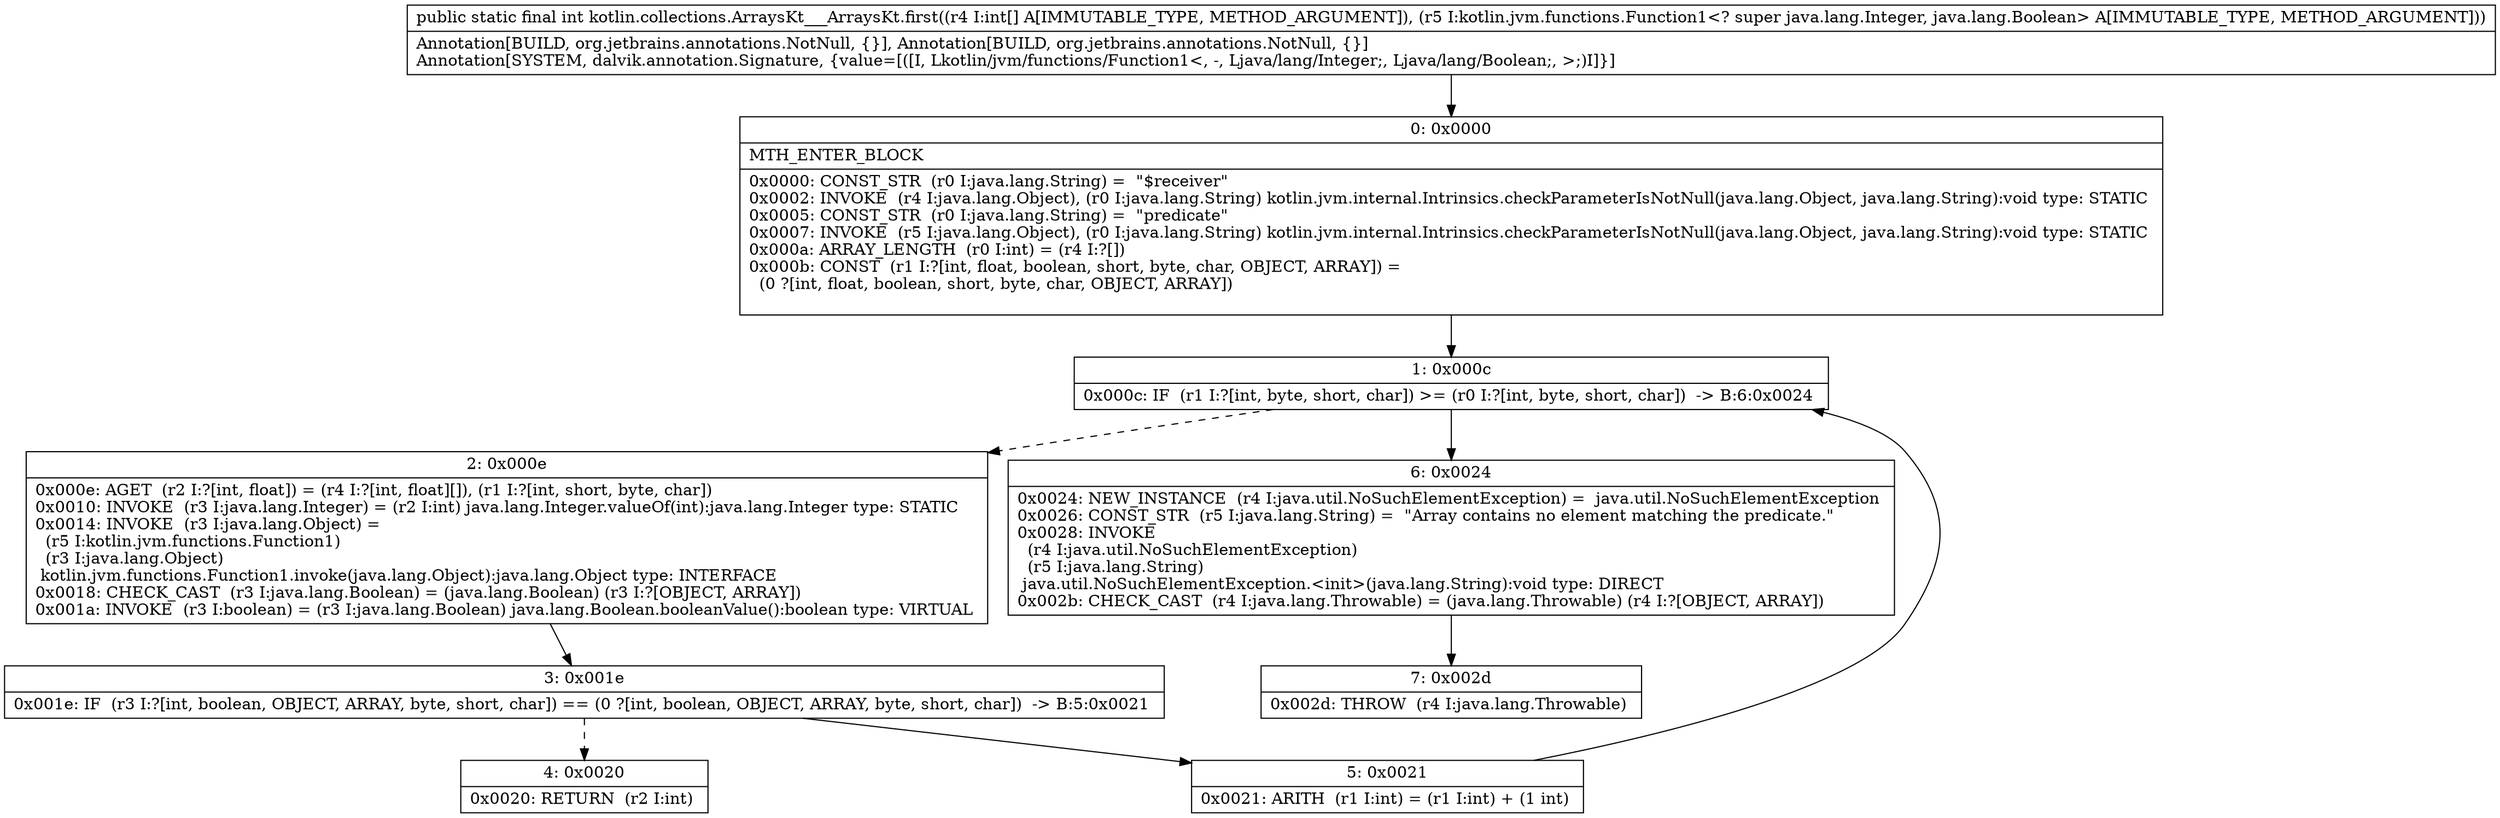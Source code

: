 digraph "CFG forkotlin.collections.ArraysKt___ArraysKt.first([ILkotlin\/jvm\/functions\/Function1;)I" {
Node_0 [shape=record,label="{0\:\ 0x0000|MTH_ENTER_BLOCK\l|0x0000: CONST_STR  (r0 I:java.lang.String) =  \"$receiver\" \l0x0002: INVOKE  (r4 I:java.lang.Object), (r0 I:java.lang.String) kotlin.jvm.internal.Intrinsics.checkParameterIsNotNull(java.lang.Object, java.lang.String):void type: STATIC \l0x0005: CONST_STR  (r0 I:java.lang.String) =  \"predicate\" \l0x0007: INVOKE  (r5 I:java.lang.Object), (r0 I:java.lang.String) kotlin.jvm.internal.Intrinsics.checkParameterIsNotNull(java.lang.Object, java.lang.String):void type: STATIC \l0x000a: ARRAY_LENGTH  (r0 I:int) = (r4 I:?[]) \l0x000b: CONST  (r1 I:?[int, float, boolean, short, byte, char, OBJECT, ARRAY]) = \l  (0 ?[int, float, boolean, short, byte, char, OBJECT, ARRAY])\l \l}"];
Node_1 [shape=record,label="{1\:\ 0x000c|0x000c: IF  (r1 I:?[int, byte, short, char]) \>= (r0 I:?[int, byte, short, char])  \-\> B:6:0x0024 \l}"];
Node_2 [shape=record,label="{2\:\ 0x000e|0x000e: AGET  (r2 I:?[int, float]) = (r4 I:?[int, float][]), (r1 I:?[int, short, byte, char]) \l0x0010: INVOKE  (r3 I:java.lang.Integer) = (r2 I:int) java.lang.Integer.valueOf(int):java.lang.Integer type: STATIC \l0x0014: INVOKE  (r3 I:java.lang.Object) = \l  (r5 I:kotlin.jvm.functions.Function1)\l  (r3 I:java.lang.Object)\l kotlin.jvm.functions.Function1.invoke(java.lang.Object):java.lang.Object type: INTERFACE \l0x0018: CHECK_CAST  (r3 I:java.lang.Boolean) = (java.lang.Boolean) (r3 I:?[OBJECT, ARRAY]) \l0x001a: INVOKE  (r3 I:boolean) = (r3 I:java.lang.Boolean) java.lang.Boolean.booleanValue():boolean type: VIRTUAL \l}"];
Node_3 [shape=record,label="{3\:\ 0x001e|0x001e: IF  (r3 I:?[int, boolean, OBJECT, ARRAY, byte, short, char]) == (0 ?[int, boolean, OBJECT, ARRAY, byte, short, char])  \-\> B:5:0x0021 \l}"];
Node_4 [shape=record,label="{4\:\ 0x0020|0x0020: RETURN  (r2 I:int) \l}"];
Node_5 [shape=record,label="{5\:\ 0x0021|0x0021: ARITH  (r1 I:int) = (r1 I:int) + (1 int) \l}"];
Node_6 [shape=record,label="{6\:\ 0x0024|0x0024: NEW_INSTANCE  (r4 I:java.util.NoSuchElementException) =  java.util.NoSuchElementException \l0x0026: CONST_STR  (r5 I:java.lang.String) =  \"Array contains no element matching the predicate.\" \l0x0028: INVOKE  \l  (r4 I:java.util.NoSuchElementException)\l  (r5 I:java.lang.String)\l java.util.NoSuchElementException.\<init\>(java.lang.String):void type: DIRECT \l0x002b: CHECK_CAST  (r4 I:java.lang.Throwable) = (java.lang.Throwable) (r4 I:?[OBJECT, ARRAY]) \l}"];
Node_7 [shape=record,label="{7\:\ 0x002d|0x002d: THROW  (r4 I:java.lang.Throwable) \l}"];
MethodNode[shape=record,label="{public static final int kotlin.collections.ArraysKt___ArraysKt.first((r4 I:int[] A[IMMUTABLE_TYPE, METHOD_ARGUMENT]), (r5 I:kotlin.jvm.functions.Function1\<? super java.lang.Integer, java.lang.Boolean\> A[IMMUTABLE_TYPE, METHOD_ARGUMENT]))  | Annotation[BUILD, org.jetbrains.annotations.NotNull, \{\}], Annotation[BUILD, org.jetbrains.annotations.NotNull, \{\}]\lAnnotation[SYSTEM, dalvik.annotation.Signature, \{value=[([I, Lkotlin\/jvm\/functions\/Function1\<, \-, Ljava\/lang\/Integer;, Ljava\/lang\/Boolean;, \>;)I]\}]\l}"];
MethodNode -> Node_0;
Node_0 -> Node_1;
Node_1 -> Node_2[style=dashed];
Node_1 -> Node_6;
Node_2 -> Node_3;
Node_3 -> Node_4[style=dashed];
Node_3 -> Node_5;
Node_5 -> Node_1;
Node_6 -> Node_7;
}

